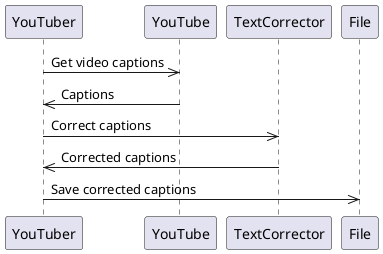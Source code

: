 @startuml
YouTuber ->> YouTube: Get video captions
YouTube ->> YouTuber: Captions
YouTuber ->> TextCorrector: Correct captions
TextCorrector ->> YouTuber: Corrected captions
YouTuber ->> File: Save corrected captions
@enduml